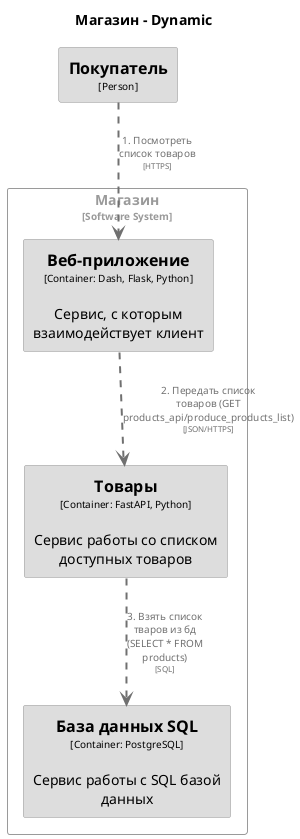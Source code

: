 @startuml
set separator none
title Магазин - Dynamic

top to bottom direction

skinparam {
  arrowFontSize 10
  defaultTextAlignment center
  wrapWidth 200
  maxMessageSize 100
}

hide stereotype

skinparam rectangle<<Магазин.БазаданныхSQL>> {
  BackgroundColor #dddddd
  FontColor #000000
  BorderColor #9a9a9a
  shadowing false
}
skinparam rectangle<<Магазин.Вебприложение>> {
  BackgroundColor #dddddd
  FontColor #000000
  BorderColor #9a9a9a
  shadowing false
}
skinparam rectangle<<Покупатель>> {
  BackgroundColor #dddddd
  FontColor #000000
  BorderColor #9a9a9a
  shadowing false
}
skinparam rectangle<<Магазин.Товары>> {
  BackgroundColor #dddddd
  FontColor #000000
  BorderColor #9a9a9a
  shadowing false
}
skinparam rectangle<<Магазин>> {
  BorderColor #9a9a9a
  FontColor #9a9a9a
  shadowing false
}

rectangle "Магазин\n<size:10>[Software System]</size>" <<Магазин>> {
  rectangle "==База данных SQL\n<size:10>[Container: PostgreSQL]</size>\n\nСервис работы с SQL базой данных" <<Магазин.БазаданныхSQL>> as Магазин.БазаданныхSQL
  rectangle "==Веб-приложение\n<size:10>[Container: Dash, Flask, Python]</size>\n\nСервис, с которым взаимодействует клиент" <<Магазин.Вебприложение>> as Магазин.Вебприложение
  rectangle "==Товары\n<size:10>[Container: FastAPI, Python]</size>\n\nСервис работы со списком доступных товаров" <<Магазин.Товары>> as Магазин.Товары
}

rectangle "==Покупатель\n<size:10>[Person]</size>" <<Покупатель>> as Покупатель

Покупатель .[#707070,thickness=2].> Магазин.Вебприложение : "<color:#707070>1. Посмотреть список товаров\n<color:#707070><size:8>[HTTPS]</size>"
Магазин.Вебприложение .[#707070,thickness=2].> Магазин.Товары : "<color:#707070>2. Передать список товаров (GET products_api/produce_products_list)\n<color:#707070><size:8>[JSON/HTTPS]</size>"
Магазин.Товары .[#707070,thickness=2].> Магазин.БазаданныхSQL : "<color:#707070>3. Взять список тваров из бд (SELECT * FROM products)\n<color:#707070><size:8>[SQL]</size>"
@enduml